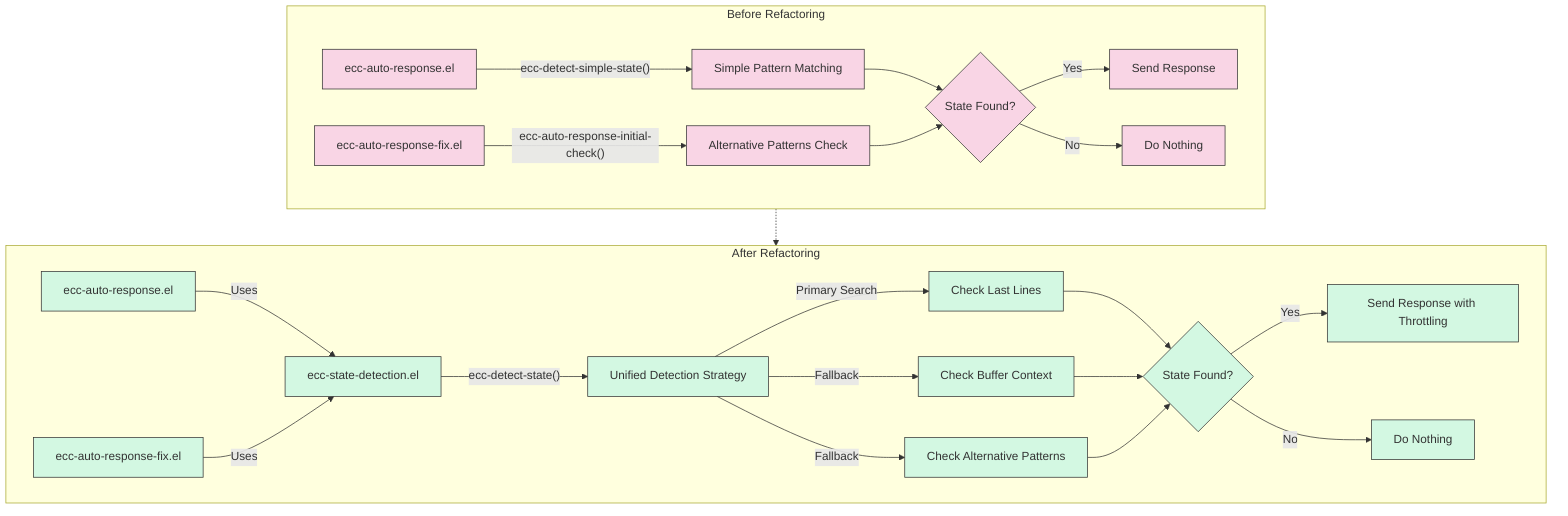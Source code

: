 flowchart TD
    subgraph BeforeRefactoring["Before Refactoring"]
        B1[ecc-auto-response.el] -- "ecc-detect-simple-state()" --> B2[Simple Pattern Matching]
        B3[ecc-auto-response-fix.el] -- "ecc-auto-response-initial-check()" --> B4[Alternative Patterns Check]
        B2 --> B5{State Found?}
        B4 --> B5
        B5 -- Yes --> B6[Send Response]
        B5 -- No --> B7[Do Nothing]
    end

    subgraph AfterRefactoring["After Refactoring"]
        A1[ecc-auto-response.el] -- "Uses" --> A2[ecc-state-detection.el]
        A3[ecc-auto-response-fix.el] -- "Uses" --> A2
        A2 -- "ecc-detect-state()" --> A4[Unified Detection Strategy]
        A4 -- "Primary Search" --> A5[Check Last Lines]
        A4 -- "Fallback" --> A6[Check Buffer Context]
        A4 -- "Fallback" --> A7[Check Alternative Patterns]
        A5 --> A8{State Found?}
        A6 --> A8
        A7 --> A8
        A8 -- Yes --> A9[Send Response with Throttling]
        A8 -- No --> A10[Do Nothing]
    end

    BeforeRefactoring -.-> AfterRefactoring

    classDef before fill:#f9d5e5,stroke:#333,stroke-width:1px
    classDef after fill:#d3f8e2,stroke:#333,stroke-width:1px
    class B1,B2,B3,B4,B5,B6,B7 before
    class A1,A2,A3,A4,A5,A6,A7,A8,A9,A10 after